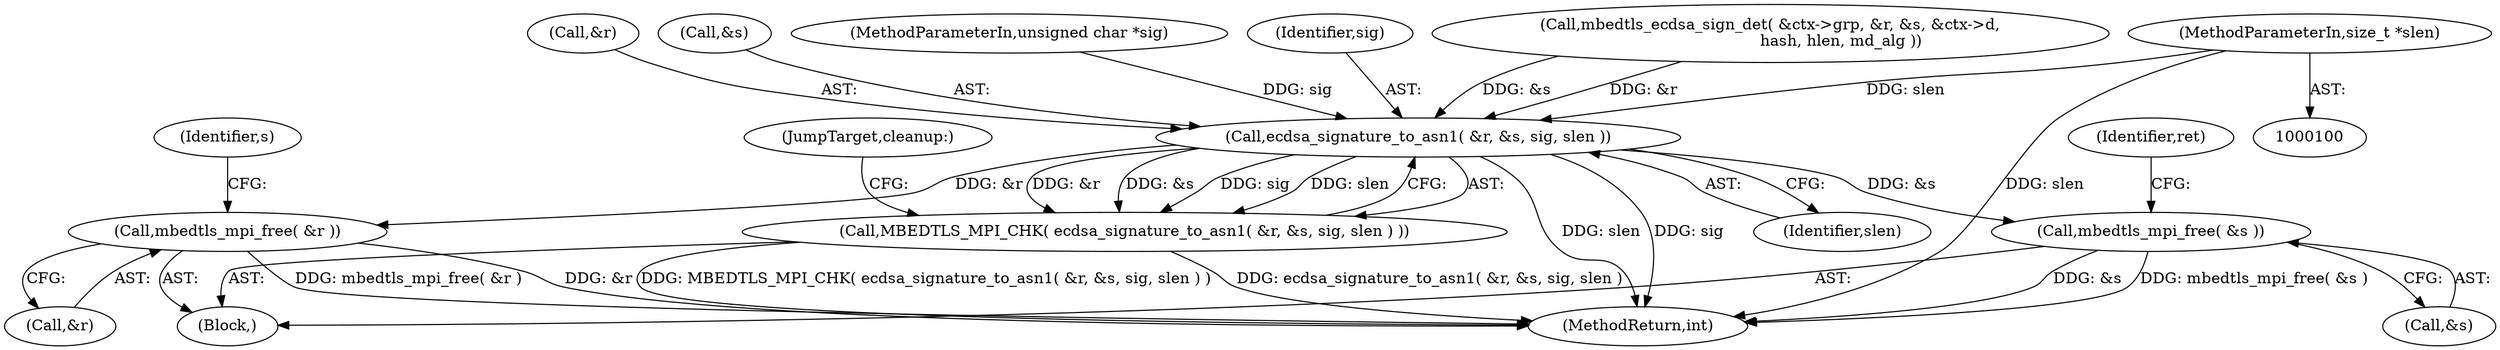 digraph "0_mbedtls_298a43a77ec0ed2c19a8c924ddd8571ef3e65dfd_1@pointer" {
"1000106" [label="(MethodParameterIn,size_t *slen)"];
"1000143" [label="(Call,ecdsa_signature_to_asn1( &r, &s, sig, slen ))"];
"1000142" [label="(Call,MBEDTLS_MPI_CHK( ecdsa_signature_to_asn1( &r, &s, sig, slen ) ))"];
"1000151" [label="(Call,mbedtls_mpi_free( &r ))"];
"1000154" [label="(Call,mbedtls_mpi_free( &s ))"];
"1000151" [label="(Call,mbedtls_mpi_free( &r ))"];
"1000126" [label="(Call,mbedtls_ecdsa_sign_det( &ctx->grp, &r, &s, &ctx->d,\n                             hash, hlen, md_alg ))"];
"1000109" [label="(Block,)"];
"1000150" [label="(JumpTarget,cleanup:)"];
"1000149" [label="(Identifier,slen)"];
"1000143" [label="(Call,ecdsa_signature_to_asn1( &r, &s, sig, slen ))"];
"1000144" [label="(Call,&r)"];
"1000106" [label="(MethodParameterIn,size_t *slen)"];
"1000154" [label="(Call,mbedtls_mpi_free( &s ))"];
"1000142" [label="(Call,MBEDTLS_MPI_CHK( ecdsa_signature_to_asn1( &r, &s, sig, slen ) ))"];
"1000156" [label="(Identifier,s)"];
"1000155" [label="(Call,&s)"];
"1000158" [label="(Identifier,ret)"];
"1000146" [label="(Call,&s)"];
"1000105" [label="(MethodParameterIn,unsigned char *sig)"];
"1000148" [label="(Identifier,sig)"];
"1000152" [label="(Call,&r)"];
"1000159" [label="(MethodReturn,int)"];
"1000106" -> "1000100"  [label="AST: "];
"1000106" -> "1000159"  [label="DDG: slen"];
"1000106" -> "1000143"  [label="DDG: slen"];
"1000143" -> "1000142"  [label="AST: "];
"1000143" -> "1000149"  [label="CFG: "];
"1000144" -> "1000143"  [label="AST: "];
"1000146" -> "1000143"  [label="AST: "];
"1000148" -> "1000143"  [label="AST: "];
"1000149" -> "1000143"  [label="AST: "];
"1000142" -> "1000143"  [label="CFG: "];
"1000143" -> "1000159"  [label="DDG: slen"];
"1000143" -> "1000159"  [label="DDG: sig"];
"1000143" -> "1000142"  [label="DDG: &r"];
"1000143" -> "1000142"  [label="DDG: &s"];
"1000143" -> "1000142"  [label="DDG: sig"];
"1000143" -> "1000142"  [label="DDG: slen"];
"1000126" -> "1000143"  [label="DDG: &r"];
"1000126" -> "1000143"  [label="DDG: &s"];
"1000105" -> "1000143"  [label="DDG: sig"];
"1000143" -> "1000151"  [label="DDG: &r"];
"1000143" -> "1000154"  [label="DDG: &s"];
"1000142" -> "1000109"  [label="AST: "];
"1000150" -> "1000142"  [label="CFG: "];
"1000142" -> "1000159"  [label="DDG: MBEDTLS_MPI_CHK( ecdsa_signature_to_asn1( &r, &s, sig, slen ) )"];
"1000142" -> "1000159"  [label="DDG: ecdsa_signature_to_asn1( &r, &s, sig, slen )"];
"1000151" -> "1000109"  [label="AST: "];
"1000151" -> "1000152"  [label="CFG: "];
"1000152" -> "1000151"  [label="AST: "];
"1000156" -> "1000151"  [label="CFG: "];
"1000151" -> "1000159"  [label="DDG: mbedtls_mpi_free( &r )"];
"1000151" -> "1000159"  [label="DDG: &r"];
"1000154" -> "1000109"  [label="AST: "];
"1000154" -> "1000155"  [label="CFG: "];
"1000155" -> "1000154"  [label="AST: "];
"1000158" -> "1000154"  [label="CFG: "];
"1000154" -> "1000159"  [label="DDG: mbedtls_mpi_free( &s )"];
"1000154" -> "1000159"  [label="DDG: &s"];
}
